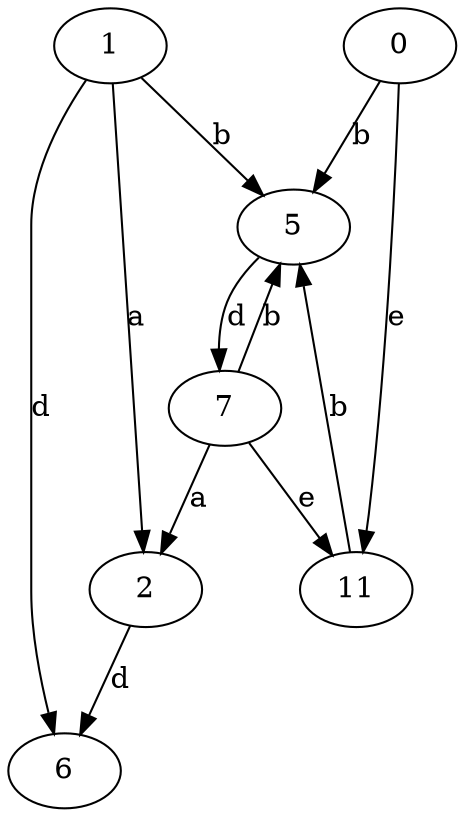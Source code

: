 strict digraph  {
1;
2;
0;
5;
6;
7;
11;
1 -> 2  [label=a];
1 -> 5  [label=b];
1 -> 6  [label=d];
2 -> 6  [label=d];
0 -> 5  [label=b];
0 -> 11  [label=e];
5 -> 7  [label=d];
7 -> 2  [label=a];
7 -> 5  [label=b];
7 -> 11  [label=e];
11 -> 5  [label=b];
}
